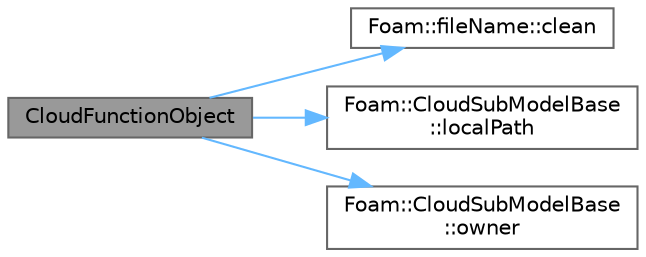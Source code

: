 digraph "CloudFunctionObject"
{
 // LATEX_PDF_SIZE
  bgcolor="transparent";
  edge [fontname=Helvetica,fontsize=10,labelfontname=Helvetica,labelfontsize=10];
  node [fontname=Helvetica,fontsize=10,shape=box,height=0.2,width=0.4];
  rankdir="LR";
  Node1 [id="Node000001",label="CloudFunctionObject",height=0.2,width=0.4,color="gray40", fillcolor="grey60", style="filled", fontcolor="black",tooltip=" "];
  Node1 -> Node2 [id="edge1_Node000001_Node000002",color="steelblue1",style="solid",tooltip=" "];
  Node2 [id="Node000002",label="Foam::fileName::clean",height=0.2,width=0.4,color="grey40", fillcolor="white", style="filled",URL="$classFoam_1_1fileName.html#a49d4ea7ed9d1903397ff9d6b06fc3875",tooltip=" "];
  Node1 -> Node3 [id="edge2_Node000001_Node000003",color="steelblue1",style="solid",tooltip=" "];
  Node3 [id="Node000003",label="Foam::CloudSubModelBase\l::localPath",height=0.2,width=0.4,color="grey40", fillcolor="white", style="filled",URL="$classFoam_1_1CloudSubModelBase.html#a7801dee359979716380d327d1ba9826d",tooltip=" "];
  Node1 -> Node4 [id="edge3_Node000001_Node000004",color="steelblue1",style="solid",tooltip=" "];
  Node4 [id="Node000004",label="Foam::CloudSubModelBase\l::owner",height=0.2,width=0.4,color="grey40", fillcolor="white", style="filled",URL="$classFoam_1_1CloudSubModelBase.html#abb03c5d71075ad48d4502d4db33ab05a",tooltip=" "];
}
